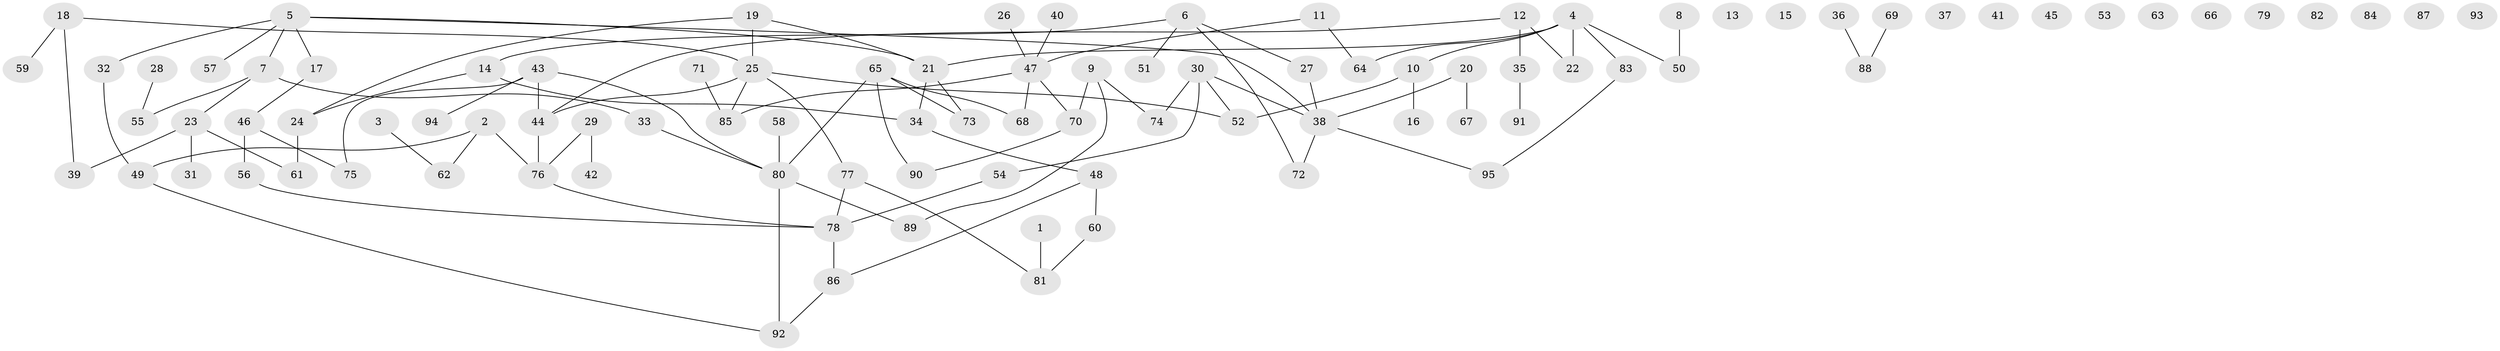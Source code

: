 // coarse degree distribution, {1: 0.22727272727272727, 4: 0.13636363636363635, 6: 0.045454545454545456, 5: 0.07575757575757576, 3: 0.16666666666666666, 2: 0.13636363636363635, 0: 0.19696969696969696, 7: 0.015151515151515152}
// Generated by graph-tools (version 1.1) at 2025/23/03/03/25 07:23:24]
// undirected, 95 vertices, 105 edges
graph export_dot {
graph [start="1"]
  node [color=gray90,style=filled];
  1;
  2;
  3;
  4;
  5;
  6;
  7;
  8;
  9;
  10;
  11;
  12;
  13;
  14;
  15;
  16;
  17;
  18;
  19;
  20;
  21;
  22;
  23;
  24;
  25;
  26;
  27;
  28;
  29;
  30;
  31;
  32;
  33;
  34;
  35;
  36;
  37;
  38;
  39;
  40;
  41;
  42;
  43;
  44;
  45;
  46;
  47;
  48;
  49;
  50;
  51;
  52;
  53;
  54;
  55;
  56;
  57;
  58;
  59;
  60;
  61;
  62;
  63;
  64;
  65;
  66;
  67;
  68;
  69;
  70;
  71;
  72;
  73;
  74;
  75;
  76;
  77;
  78;
  79;
  80;
  81;
  82;
  83;
  84;
  85;
  86;
  87;
  88;
  89;
  90;
  91;
  92;
  93;
  94;
  95;
  1 -- 81;
  2 -- 49;
  2 -- 62;
  2 -- 76;
  3 -- 62;
  4 -- 10;
  4 -- 21;
  4 -- 22;
  4 -- 50;
  4 -- 64;
  4 -- 83;
  5 -- 7;
  5 -- 17;
  5 -- 21;
  5 -- 32;
  5 -- 38;
  5 -- 57;
  6 -- 14;
  6 -- 27;
  6 -- 51;
  6 -- 72;
  7 -- 23;
  7 -- 33;
  7 -- 55;
  8 -- 50;
  9 -- 70;
  9 -- 74;
  9 -- 89;
  10 -- 16;
  10 -- 52;
  11 -- 47;
  11 -- 64;
  12 -- 22;
  12 -- 35;
  12 -- 44;
  14 -- 24;
  14 -- 34;
  17 -- 46;
  18 -- 25;
  18 -- 39;
  18 -- 59;
  19 -- 21;
  19 -- 24;
  19 -- 25;
  20 -- 38;
  20 -- 67;
  21 -- 34;
  21 -- 73;
  23 -- 31;
  23 -- 39;
  23 -- 61;
  24 -- 61;
  25 -- 44;
  25 -- 52;
  25 -- 77;
  25 -- 85;
  26 -- 47;
  27 -- 38;
  28 -- 55;
  29 -- 42;
  29 -- 76;
  30 -- 38;
  30 -- 52;
  30 -- 54;
  30 -- 74;
  32 -- 49;
  33 -- 80;
  34 -- 48;
  35 -- 91;
  36 -- 88;
  38 -- 72;
  38 -- 95;
  40 -- 47;
  43 -- 44;
  43 -- 75;
  43 -- 80;
  43 -- 94;
  44 -- 76;
  46 -- 56;
  46 -- 75;
  47 -- 68;
  47 -- 70;
  47 -- 85;
  48 -- 60;
  48 -- 86;
  49 -- 92;
  54 -- 78;
  56 -- 78;
  58 -- 80;
  60 -- 81;
  65 -- 68;
  65 -- 73;
  65 -- 80;
  65 -- 90;
  69 -- 88;
  70 -- 90;
  71 -- 85;
  76 -- 78;
  77 -- 78;
  77 -- 81;
  78 -- 86;
  80 -- 89;
  80 -- 92;
  83 -- 95;
  86 -- 92;
}
